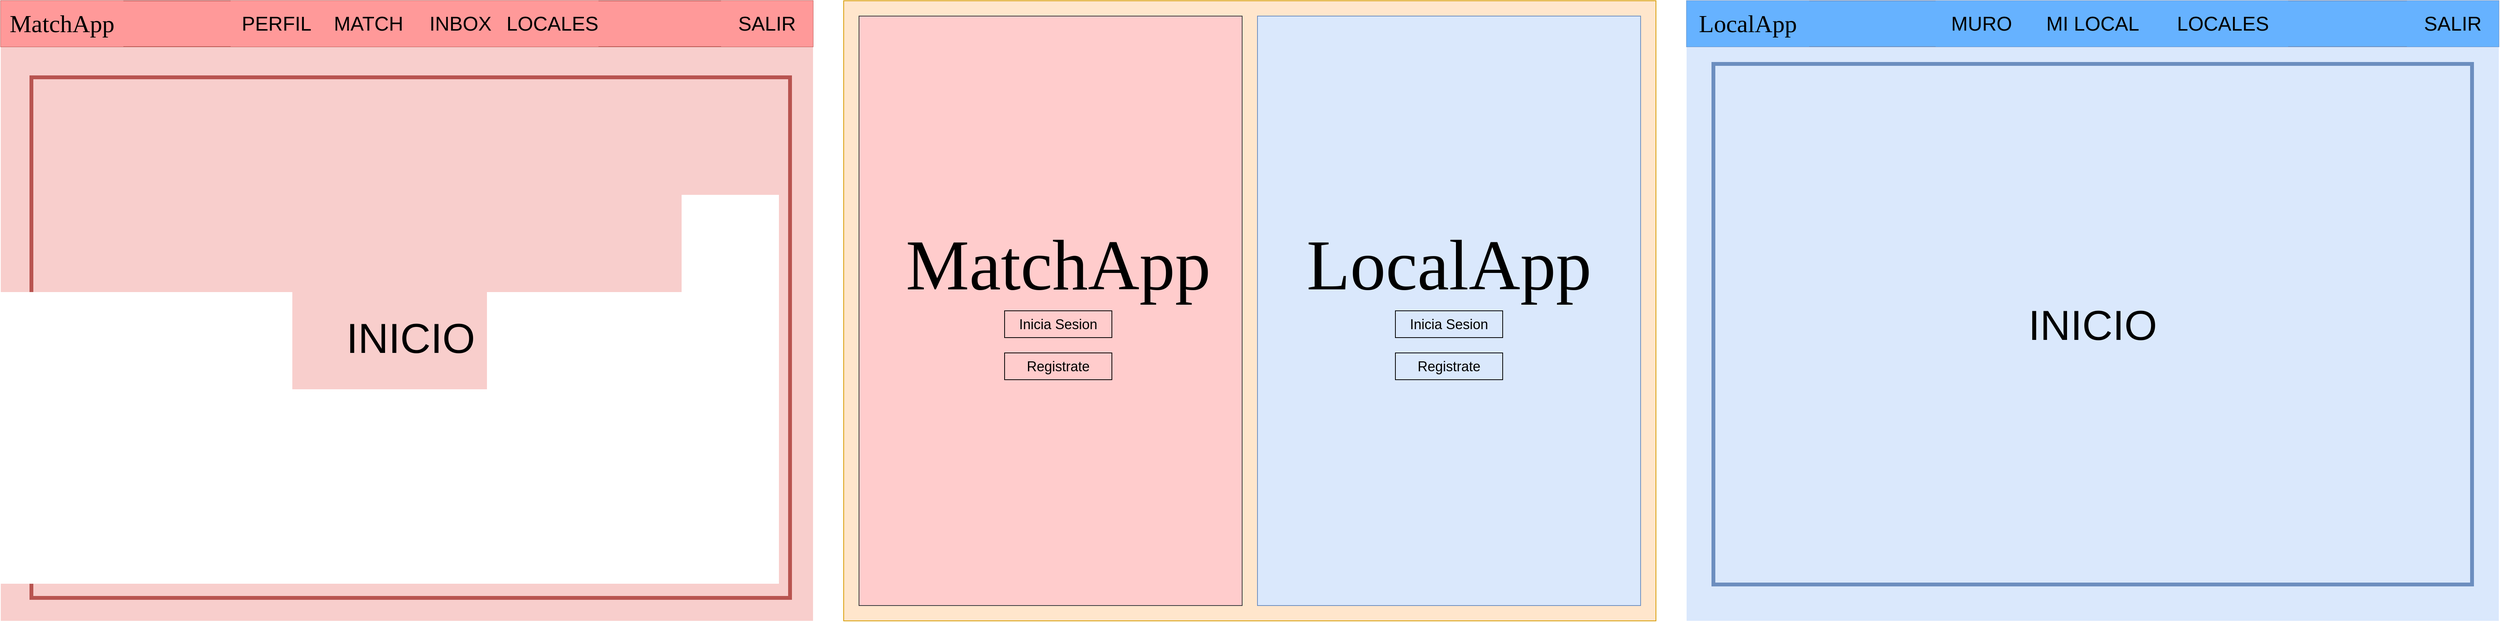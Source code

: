 <mxfile version="12.9.13" type="device"><diagram id="Fjr7_kwj065Ik7d_KtdP" name="Page-1"><mxGraphModel dx="3596" dy="1238" grid="1" gridSize="10" guides="1" tooltips="1" connect="1" arrows="1" fold="1" page="1" pageScale="1" pageWidth="1100" pageHeight="850" background="#FFFFFF" math="0" shadow="0"><root><mxCell id="0"/><mxCell id="1" parent="0"/><mxCell id="MDKjILGwF793kaYa-E93-1" value="" style="rounded=0;whiteSpace=wrap;html=1;fillColor=#ffe6cc;strokeColor=#d79b00;" vertex="1" parent="1"><mxGeometry x="20" y="20" width="1060" height="810" as="geometry"/></mxCell><mxCell id="MDKjILGwF793kaYa-E93-2" value="" style="rounded=0;whiteSpace=wrap;html=1;fillColor=#ffcccc;strokeColor=#36393d;" vertex="1" parent="1"><mxGeometry x="40" y="40" width="500" height="770" as="geometry"/></mxCell><mxCell id="MDKjILGwF793kaYa-E93-3" value="" style="rounded=0;whiteSpace=wrap;html=1;fillColor=#dae8fc;strokeColor=#6c8ebf;" vertex="1" parent="1"><mxGeometry x="560" y="40" width="500" height="770" as="geometry"/></mxCell><mxCell id="MDKjILGwF793kaYa-E93-4" value="&lt;font style=&quot;font-size: 93px&quot; face=&quot;Times New Roman&quot;&gt;MatchApp&lt;/font&gt;" style="rounded=0;whiteSpace=wrap;html=1;fillColor=none;strokeColor=none;" vertex="1" parent="1"><mxGeometry x="80" y="305" width="440" height="120" as="geometry"/></mxCell><mxCell id="MDKjILGwF793kaYa-E93-5" value="&lt;font style=&quot;font-size: 18px&quot;&gt;Inicia Sesion&lt;/font&gt;" style="rounded=0;whiteSpace=wrap;html=1;fillColor=none;" vertex="1" parent="1"><mxGeometry x="230" y="425" width="140" height="35" as="geometry"/></mxCell><mxCell id="MDKjILGwF793kaYa-E93-8" value="&lt;font style=&quot;font-size: 18px&quot;&gt;Registrate&lt;/font&gt;" style="rounded=0;whiteSpace=wrap;html=1;fillColor=none;" vertex="1" parent="1"><mxGeometry x="230" y="480" width="140" height="35" as="geometry"/></mxCell><mxCell id="MDKjILGwF793kaYa-E93-9" value="&lt;font style=&quot;font-size: 93px&quot; face=&quot;Times New Roman&quot;&gt;LocalApp&lt;/font&gt;" style="rounded=0;whiteSpace=wrap;html=1;fillColor=none;strokeColor=none;" vertex="1" parent="1"><mxGeometry x="620" y="305" width="380" height="120" as="geometry"/></mxCell><mxCell id="MDKjILGwF793kaYa-E93-10" value="&lt;font style=&quot;font-size: 18px&quot;&gt;Inicia Sesion&lt;/font&gt;" style="rounded=0;whiteSpace=wrap;html=1;fillColor=none;" vertex="1" parent="1"><mxGeometry x="740" y="425" width="140" height="35" as="geometry"/></mxCell><mxCell id="MDKjILGwF793kaYa-E93-11" value="&lt;font style=&quot;font-size: 18px&quot;&gt;Registrate&lt;/font&gt;" style="rounded=0;whiteSpace=wrap;html=1;fillColor=none;" vertex="1" parent="1"><mxGeometry x="740" y="480" width="140" height="35" as="geometry"/></mxCell><mxCell id="MDKjILGwF793kaYa-E93-12" value="" style="rounded=0;whiteSpace=wrap;html=1;fillColor=#f8cecc;strokeColor=none;fontSize=26;" vertex="1" parent="1"><mxGeometry x="-1080" y="20" width="1060" height="810" as="geometry"/></mxCell><mxCell id="MDKjILGwF793kaYa-E93-13" value="" style="rounded=0;whiteSpace=wrap;html=1;fillColor=#dae8fc;strokeColor=none;fontSize=26;" vertex="1" parent="1"><mxGeometry x="1120" y="20" width="1060" height="810" as="geometry"/></mxCell><mxCell id="MDKjILGwF793kaYa-E93-14" value="" style="rounded=0;whiteSpace=wrap;html=1;fillColor=#FF9999;strokeColor=#b85450;" vertex="1" parent="1"><mxGeometry x="-1080" y="20" width="1060" height="60" as="geometry"/></mxCell><mxCell id="MDKjILGwF793kaYa-E93-15" value="MATCH" style="rounded=0;whiteSpace=wrap;html=1;fillColor=#FF9999;fontSize=26;strokeColor=none;" vertex="1" parent="1"><mxGeometry x="-660" y="20" width="120" height="60" as="geometry"/></mxCell><mxCell id="MDKjILGwF793kaYa-E93-16" value="INBOX" style="rounded=0;whiteSpace=wrap;html=1;fillColor=#FF9999;strokeColor=none;fontSize=26;" vertex="1" parent="1"><mxGeometry x="-540" y="20" width="120" height="60" as="geometry"/></mxCell><mxCell id="MDKjILGwF793kaYa-E93-17" value="LOCALES" style="rounded=0;whiteSpace=wrap;html=1;fillColor=#FF9999;strokeColor=none;fontSize=26;" vertex="1" parent="1"><mxGeometry x="-420" y="20" width="120" height="60" as="geometry"/></mxCell><mxCell id="MDKjILGwF793kaYa-E93-18" value="&lt;font style=&quot;font-size: 26px&quot;&gt;PERFIL&lt;/font&gt;" style="rounded=0;whiteSpace=wrap;html=1;fillColor=#FF9999;strokeColor=none;fontSize=26;" vertex="1" parent="1"><mxGeometry x="-780" y="20" width="120" height="60" as="geometry"/></mxCell><mxCell id="MDKjILGwF793kaYa-E93-19" value="" style="rounded=0;whiteSpace=wrap;html=1;fillColor=#66B2FF;strokeColor=#6c8ebf;" vertex="1" parent="1"><mxGeometry x="1120" y="20" width="1060" height="60" as="geometry"/></mxCell><mxCell id="MDKjILGwF793kaYa-E93-20" value="LOCALES" style="rounded=0;whiteSpace=wrap;html=1;fillColor=#66B2FF;strokeColor=none;fontSize=26;" vertex="1" parent="1"><mxGeometry x="1735" y="20" width="170" height="60" as="geometry"/></mxCell><mxCell id="MDKjILGwF793kaYa-E93-23" value="MI LOCAL" style="rounded=0;whiteSpace=wrap;html=1;fillColor=#66B2FF;strokeColor=none;fontSize=26;" vertex="1" parent="1"><mxGeometry x="1565" y="20" width="170" height="60" as="geometry"/></mxCell><mxCell id="MDKjILGwF793kaYa-E93-24" value="&lt;span style=&quot;font-family: &amp;#34;times new roman&amp;#34; ; font-size: 32px&quot;&gt;MatchApp&lt;/span&gt;" style="rounded=0;whiteSpace=wrap;html=1;fillColor=#FF9999;strokeColor=none;" vertex="1" parent="1"><mxGeometry x="-1080" y="20" width="160" height="60" as="geometry"/></mxCell><mxCell id="MDKjILGwF793kaYa-E93-26" value="SALIR" style="rounded=0;whiteSpace=wrap;html=1;fillColor=#FF9999;strokeColor=none;fontSize=26;" vertex="1" parent="1"><mxGeometry x="-140" y="20" width="120" height="60" as="geometry"/></mxCell><mxCell id="MDKjILGwF793kaYa-E93-27" value="&lt;span style=&quot;font-family: &amp;#34;times new roman&amp;#34; ; font-size: 32px&quot;&gt;LocalApp&lt;/span&gt;" style="rounded=0;whiteSpace=wrap;html=1;fillColor=#66B2FF;strokeColor=none;" vertex="1" parent="1"><mxGeometry x="1120" y="20" width="160" height="60" as="geometry"/></mxCell><mxCell id="MDKjILGwF793kaYa-E93-28" value="SALIR" style="rounded=0;whiteSpace=wrap;html=1;fillColor=#66B2FF;strokeColor=none;fontSize=26;" vertex="1" parent="1"><mxGeometry x="2060" y="20" width="120" height="60" as="geometry"/></mxCell><mxCell id="MDKjILGwF793kaYa-E93-29" value="MURO" style="rounded=0;whiteSpace=wrap;html=1;fillColor=#66B2FF;strokeColor=none;fontSize=26;" vertex="1" parent="1"><mxGeometry x="1445" y="20" width="120" height="60" as="geometry"/></mxCell><mxCell id="MDKjILGwF793kaYa-E93-66" value="&lt;font style=&quot;font-size: 55px&quot;&gt;INICIO&lt;/font&gt;" style="rounded=0;whiteSpace=wrap;html=1;strokeColor=#b85450;strokeWidth=5;fillColor=#f8cecc;fontSize=26;" vertex="1" parent="1"><mxGeometry x="-1040" y="120" width="990" height="680" as="geometry"/></mxCell><mxCell id="MDKjILGwF793kaYa-E93-67" value="&lt;font style=&quot;font-size: 55px&quot;&gt;INICIO&lt;/font&gt;" style="rounded=0;whiteSpace=wrap;html=1;strokeColor=#6c8ebf;strokeWidth=5;fillColor=#dae8fc;fontSize=26;" vertex="1" parent="1"><mxGeometry x="1155" y="102.5" width="990" height="680" as="geometry"/></mxCell></root></mxGraphModel></diagram></mxfile>